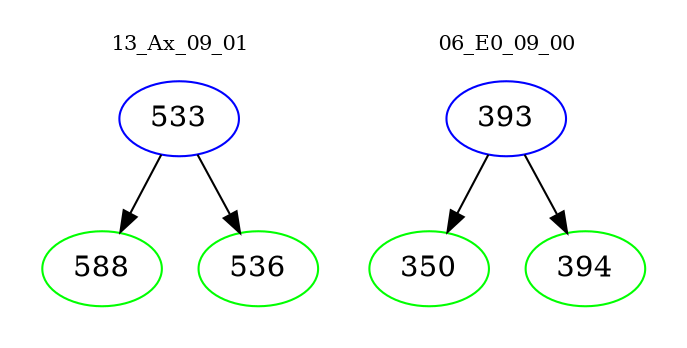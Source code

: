 digraph{
subgraph cluster_0 {
color = white
label = "13_Ax_09_01";
fontsize=10;
T0_533 [label="533", color="blue"]
T0_533 -> T0_588 [color="black"]
T0_588 [label="588", color="green"]
T0_533 -> T0_536 [color="black"]
T0_536 [label="536", color="green"]
}
subgraph cluster_1 {
color = white
label = "06_E0_09_00";
fontsize=10;
T1_393 [label="393", color="blue"]
T1_393 -> T1_350 [color="black"]
T1_350 [label="350", color="green"]
T1_393 -> T1_394 [color="black"]
T1_394 [label="394", color="green"]
}
}
